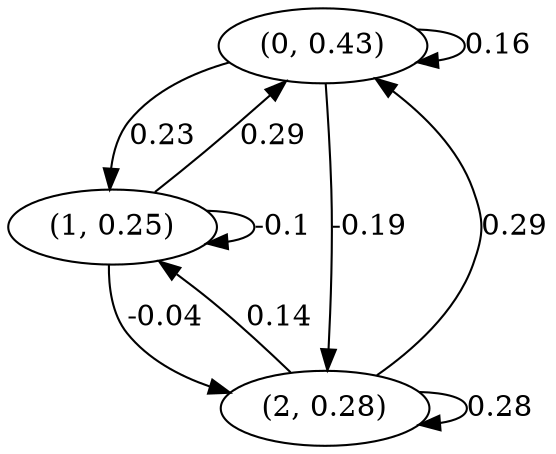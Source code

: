digraph {
    0 [ label = "(0, 0.43)" ]
    1 [ label = "(1, 0.25)" ]
    2 [ label = "(2, 0.28)" ]
    0 -> 0 [ label = "0.16" ]
    1 -> 1 [ label = "-0.1" ]
    2 -> 2 [ label = "0.28" ]
    1 -> 0 [ label = "0.29" ]
    2 -> 0 [ label = "0.29" ]
    0 -> 1 [ label = "0.23" ]
    2 -> 1 [ label = "0.14" ]
    0 -> 2 [ label = "-0.19" ]
    1 -> 2 [ label = "-0.04" ]
}

